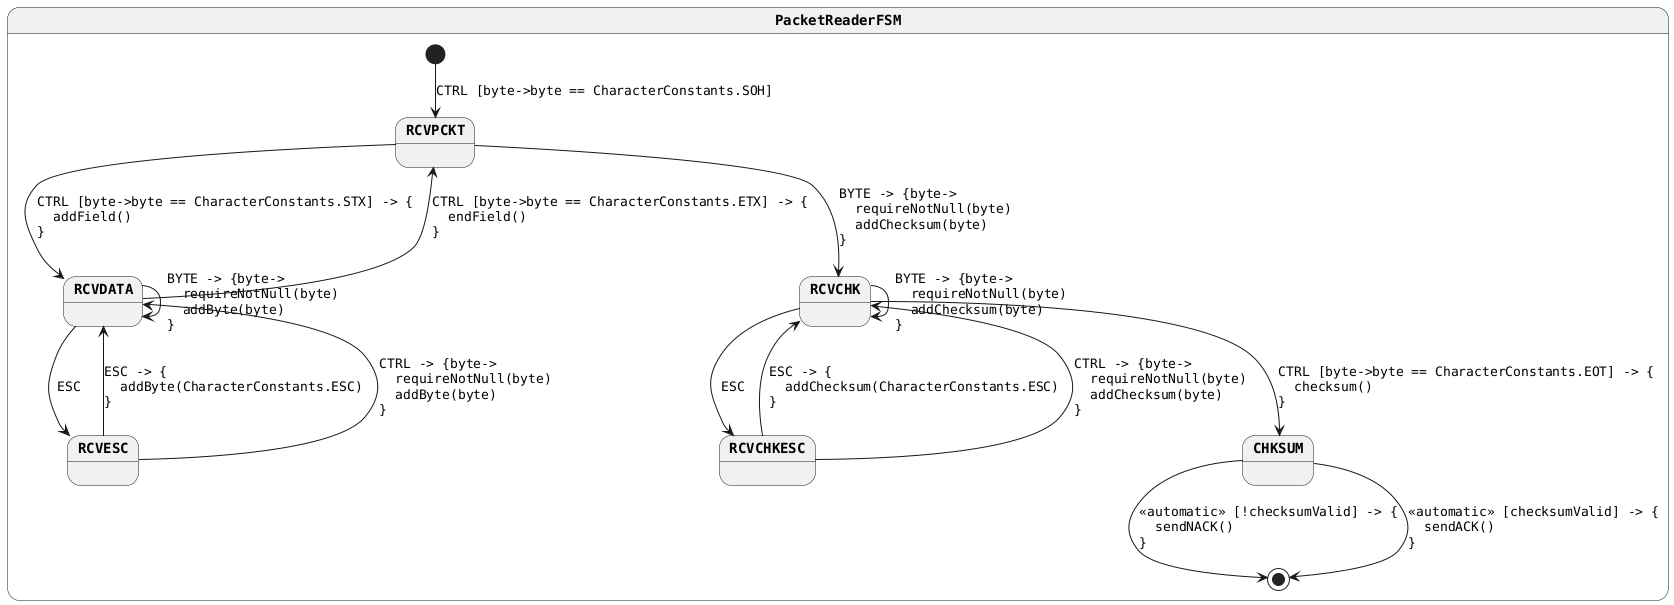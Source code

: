 @startuml
skinparam monochrome true
skinparam StateFontName Helvetica
skinparam defaultFontName Monospaced
skinparam defaultFontStyle Bold
skinparam state {
    FontStyle Bold
}
state PacketReaderFSM {
[*] --> RCVPCKT : CTRL [byte->byte == CharacterConstants.SOH]
RCVPCKT --> RCVDATA : CTRL [byte->byte == CharacterConstants.STX] -> {\l  addField()\l}
RCVPCKT --> RCVCHK : BYTE -> {byte->\l  requireNotNull(byte)\l  addChecksum(byte)\l}
RCVDATA --> RCVDATA : BYTE -> {byte->\l  requireNotNull(byte)\l  addByte(byte)\l}
RCVDATA --> RCVPCKT : CTRL [byte->byte == CharacterConstants.ETX] -> {\l  endField()\l}
RCVDATA --> RCVESC : ESC
RCVESC --> RCVDATA : ESC -> {\l  addByte(CharacterConstants.ESC)\l}
RCVESC --> RCVDATA : CTRL -> {byte->\l  requireNotNull(byte)\l  addByte(byte)\l}
RCVCHK --> RCVCHK : BYTE -> {byte->\l  requireNotNull(byte)\l  addChecksum(byte)\l}
RCVCHK --> RCVCHKESC : ESC
RCVCHK --> CHKSUM : CTRL [byte->byte == CharacterConstants.EOT] -> {\l  checksum()\l}
CHKSUM --> [*] : <<automatic>> [!checksumValid] -> {\l  sendNACK()\l}
CHKSUM --> [*] : <<automatic>> [checksumValid] -> {\l  sendACK()\l}
RCVCHKESC --> RCVCHK : ESC -> {\l  addChecksum(CharacterConstants.ESC)\l}
RCVCHKESC --> RCVCHK : CTRL -> {byte->\l  requireNotNull(byte)\l  addChecksum(byte)\l}
}
@enduml

